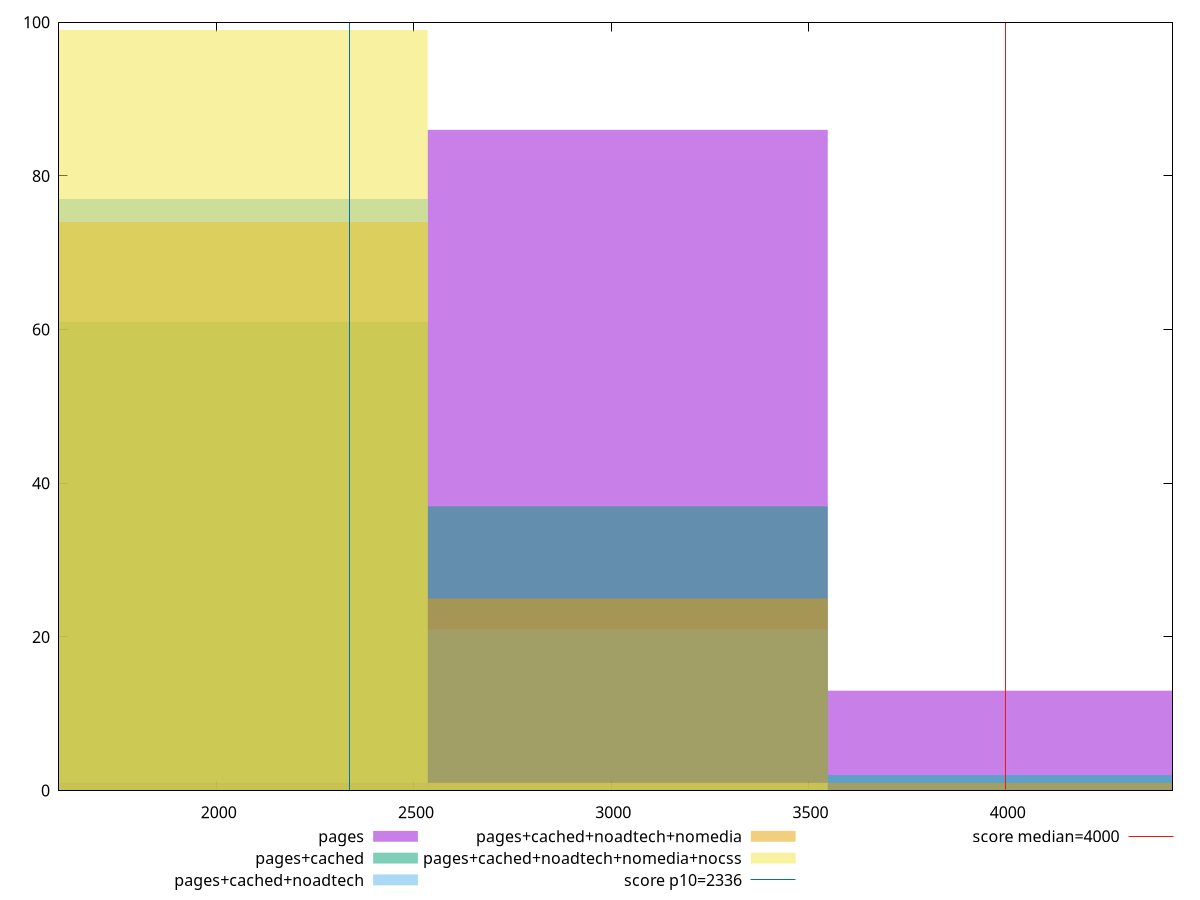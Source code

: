 reset

$pages <<EOF
3041.698740067907 86
4055.5983200905425 13
2027.7991600452713 1
EOF

$pagesCached <<EOF
3041.698740067907 37
2027.7991600452713 61
4055.5983200905425 2
EOF

$pagesCachedNoadtech <<EOF
3041.698740067907 21
2027.7991600452713 77
4055.5983200905425 2
EOF

$pagesCachedNoadtechNomedia <<EOF
3041.698740067907 25
2027.7991600452713 74
4055.5983200905425 1
EOF

$pagesCachedNoadtechNomediaNocss <<EOF
2027.7991600452713 99
3041.698740067907 1
EOF

set key outside below
set boxwidth 1013.8995800226356
set xrange [1600.4009999999998:4422.305]
set yrange [0:100]
set trange [0:100]
set style fill transparent solid 0.5 noborder

set parametric
set terminal svg size 640, 530 enhanced background rgb 'white'
set output "report_00015_2021-02-09T16-11-33.973Z/first-meaningful-paint/comparison/histogram/all_raw.svg"

plot $pages title "pages" with boxes, \
     $pagesCached title "pages+cached" with boxes, \
     $pagesCachedNoadtech title "pages+cached+noadtech" with boxes, \
     $pagesCachedNoadtechNomedia title "pages+cached+noadtech+nomedia" with boxes, \
     $pagesCachedNoadtechNomediaNocss title "pages+cached+noadtech+nomedia+nocss" with boxes, \
     2336,t title "score p10=2336", \
     4000,t title "score median=4000"

reset
